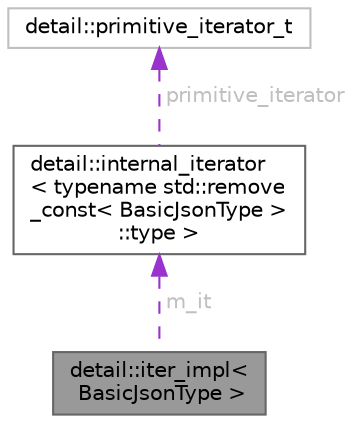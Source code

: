 digraph "detail::iter_impl&lt; BasicJsonType &gt;"
{
 // LATEX_PDF_SIZE
  bgcolor="transparent";
  edge [fontname=Helvetica,fontsize=10,labelfontname=Helvetica,labelfontsize=10];
  node [fontname=Helvetica,fontsize=10,shape=box,height=0.2,width=0.4];
  Node1 [id="Node000001",label="detail::iter_impl\<\l BasicJsonType \>",height=0.2,width=0.4,color="gray40", fillcolor="grey60", style="filled", fontcolor="black",tooltip="a template for a bidirectional iterator for the basic_json class This class implements a both iterato..."];
  Node2 -> Node1 [id="edge3_Node000001_Node000002",dir="back",color="darkorchid3",style="dashed",tooltip=" ",label=" m_it",fontcolor="grey" ];
  Node2 [id="Node000002",label="detail::internal_iterator\l\< typename std::remove\l_const\< BasicJsonType \>\l::type \>",height=0.2,width=0.4,color="gray40", fillcolor="white", style="filled",URL="$structdetail_1_1internal__iterator.html",tooltip=" "];
  Node3 -> Node2 [id="edge4_Node000002_Node000003",dir="back",color="darkorchid3",style="dashed",tooltip=" ",label=" primitive_iterator",fontcolor="grey" ];
  Node3 [id="Node000003",label="detail::primitive_iterator_t",height=0.2,width=0.4,color="grey75", fillcolor="white", style="filled",URL="$classdetail_1_1primitive__iterator__t.html",tooltip=" "];
}
